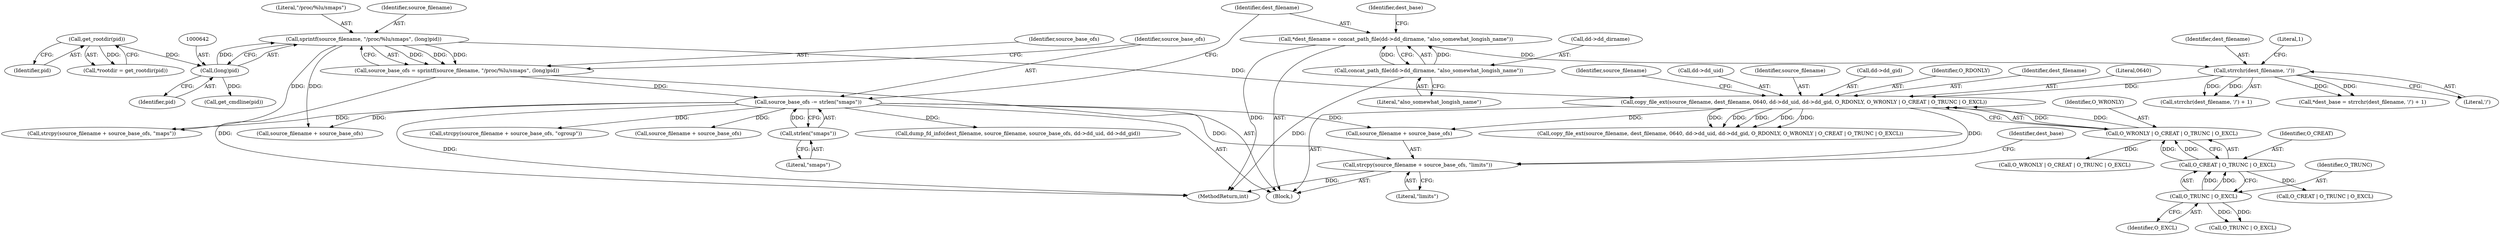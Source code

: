 digraph "0_abrt_4f2c1ddd3e3b81d2d5146b883115371f1cada9f9@API" {
"1000690" [label="(Call,strcpy(source_filename + source_base_ofs, \"limits\"))"];
"1000672" [label="(Call,copy_file_ext(source_filename, dest_filename, 0640, dd->dd_uid, dd->dd_gid, O_RDONLY, O_WRONLY | O_CREAT | O_TRUNC | O_EXCL))"];
"1000638" [label="(Call,sprintf(source_filename, \"/proc/%lu/smaps\", (long)pid))"];
"1000641" [label="(Call,(long)pid)"];
"1000628" [label="(Call,get_rootdir(pid))"];
"1000660" [label="(Call,strrchr(dest_filename, '/'))"];
"1000649" [label="(Call,*dest_filename = concat_path_file(dd->dd_dirname, \"also_somewhat_longish_name\"))"];
"1000651" [label="(Call,concat_path_file(dd->dd_dirname, \"also_somewhat_longish_name\"))"];
"1000683" [label="(Call,O_WRONLY | O_CREAT | O_TRUNC | O_EXCL)"];
"1000685" [label="(Call,O_CREAT | O_TRUNC | O_EXCL)"];
"1000687" [label="(Call,O_TRUNC | O_EXCL)"];
"1000644" [label="(Call,source_base_ofs -= strlen(\"smaps\"))"];
"1000646" [label="(Call,strlen(\"smaps\"))"];
"1000636" [label="(Call,source_base_ofs = sprintf(source_filename, \"/proc/%lu/smaps\", (long)pid))"];
"1000679" [label="(Call,dd->dd_gid)"];
"1000629" [label="(Identifier,pid)"];
"1000649" [label="(Call,*dest_filename = concat_path_file(dd->dd_dirname, \"also_somewhat_longish_name\"))"];
"1000694" [label="(Literal,\"limits\")"];
"1000660" [label="(Call,strrchr(dest_filename, '/'))"];
"1000646" [label="(Call,strlen(\"smaps\"))"];
"1000696" [label="(Identifier,dest_base)"];
"1000682" [label="(Identifier,O_RDONLY)"];
"1000636" [label="(Call,source_base_ofs = sprintf(source_filename, \"/proc/%lu/smaps\", (long)pid))"];
"1000709" [label="(Call,O_WRONLY | O_CREAT | O_TRUNC | O_EXCL)"];
"1000645" [label="(Identifier,source_base_ofs)"];
"1000626" [label="(Call,*rootdir = get_rootdir(pid))"];
"1000651" [label="(Call,concat_path_file(dd->dd_dirname, \"also_somewhat_longish_name\"))"];
"1000641" [label="(Call,(long)pid)"];
"1000745" [label="(Call,dump_fd_info(dest_filename, source_filename, source_base_ofs, dd->dd_uid, dd->dd_gid))"];
"1000685" [label="(Call,O_CREAT | O_TRUNC | O_EXCL)"];
"1000711" [label="(Call,O_CREAT | O_TRUNC | O_EXCL)"];
"1000663" [label="(Literal,1)"];
"1000638" [label="(Call,sprintf(source_filename, \"/proc/%lu/smaps\", (long)pid))"];
"1000640" [label="(Literal,\"/proc/%lu/smaps\")"];
"1000644" [label="(Call,source_base_ofs -= strlen(\"smaps\"))"];
"1000686" [label="(Identifier,O_CREAT)"];
"1000647" [label="(Literal,\"smaps\")"];
"1000815" [label="(Call,get_cmdline(pid))"];
"1000659" [label="(Call,strrchr(dest_filename, '/') + 1)"];
"1000689" [label="(Identifier,O_EXCL)"];
"1000690" [label="(Call,strcpy(source_filename + source_base_ofs, \"limits\"))"];
"1000687" [label="(Call,O_TRUNC | O_EXCL)"];
"1000672" [label="(Call,copy_file_ext(source_filename, dest_filename, 0640, dd->dd_uid, dd->dd_gid, O_RDONLY, O_WRONLY | O_CREAT | O_TRUNC | O_EXCL))"];
"1001171" [label="(MethodReturn,int)"];
"1000674" [label="(Identifier,dest_filename)"];
"1000675" [label="(Literal,0640)"];
"1000692" [label="(Identifier,source_filename)"];
"1000658" [label="(Identifier,dest_base)"];
"1000652" [label="(Call,dd->dd_dirname)"];
"1000716" [label="(Call,strcpy(source_filename + source_base_ofs, \"cgroup\"))"];
"1000650" [label="(Identifier,dest_filename)"];
"1000717" [label="(Call,source_filename + source_base_ofs)"];
"1000639" [label="(Identifier,source_filename)"];
"1000676" [label="(Call,dd->dd_uid)"];
"1000624" [label="(Block,)"];
"1000698" [label="(Call,copy_file_ext(source_filename, dest_filename, 0640, dd->dd_uid, dd->dd_gid, O_RDONLY, O_WRONLY | O_CREAT | O_TRUNC | O_EXCL))"];
"1000661" [label="(Identifier,dest_filename)"];
"1000691" [label="(Call,source_filename + source_base_ofs)"];
"1000665" [label="(Call,source_filename + source_base_ofs)"];
"1000713" [label="(Call,O_TRUNC | O_EXCL)"];
"1000673" [label="(Identifier,source_filename)"];
"1000683" [label="(Call,O_WRONLY | O_CREAT | O_TRUNC | O_EXCL)"];
"1000664" [label="(Call,strcpy(source_filename + source_base_ofs, \"maps\"))"];
"1000688" [label="(Identifier,O_TRUNC)"];
"1000643" [label="(Identifier,pid)"];
"1000628" [label="(Call,get_rootdir(pid))"];
"1000655" [label="(Literal,\"also_somewhat_longish_name\")"];
"1000684" [label="(Identifier,O_WRONLY)"];
"1000657" [label="(Call,*dest_base = strrchr(dest_filename, '/') + 1)"];
"1000637" [label="(Identifier,source_base_ofs)"];
"1000662" [label="(Literal,'/')"];
"1000690" -> "1000624"  [label="AST: "];
"1000690" -> "1000694"  [label="CFG: "];
"1000691" -> "1000690"  [label="AST: "];
"1000694" -> "1000690"  [label="AST: "];
"1000696" -> "1000690"  [label="CFG: "];
"1000690" -> "1001171"  [label="DDG: "];
"1000672" -> "1000690"  [label="DDG: "];
"1000644" -> "1000690"  [label="DDG: "];
"1000672" -> "1000624"  [label="AST: "];
"1000672" -> "1000683"  [label="CFG: "];
"1000673" -> "1000672"  [label="AST: "];
"1000674" -> "1000672"  [label="AST: "];
"1000675" -> "1000672"  [label="AST: "];
"1000676" -> "1000672"  [label="AST: "];
"1000679" -> "1000672"  [label="AST: "];
"1000682" -> "1000672"  [label="AST: "];
"1000683" -> "1000672"  [label="AST: "];
"1000692" -> "1000672"  [label="CFG: "];
"1000638" -> "1000672"  [label="DDG: "];
"1000660" -> "1000672"  [label="DDG: "];
"1000683" -> "1000672"  [label="DDG: "];
"1000683" -> "1000672"  [label="DDG: "];
"1000672" -> "1000691"  [label="DDG: "];
"1000672" -> "1000698"  [label="DDG: "];
"1000672" -> "1000698"  [label="DDG: "];
"1000672" -> "1000698"  [label="DDG: "];
"1000672" -> "1000698"  [label="DDG: "];
"1000672" -> "1000698"  [label="DDG: "];
"1000638" -> "1000636"  [label="AST: "];
"1000638" -> "1000641"  [label="CFG: "];
"1000639" -> "1000638"  [label="AST: "];
"1000640" -> "1000638"  [label="AST: "];
"1000641" -> "1000638"  [label="AST: "];
"1000636" -> "1000638"  [label="CFG: "];
"1000638" -> "1000636"  [label="DDG: "];
"1000638" -> "1000636"  [label="DDG: "];
"1000638" -> "1000636"  [label="DDG: "];
"1000641" -> "1000638"  [label="DDG: "];
"1000638" -> "1000664"  [label="DDG: "];
"1000638" -> "1000665"  [label="DDG: "];
"1000641" -> "1000643"  [label="CFG: "];
"1000642" -> "1000641"  [label="AST: "];
"1000643" -> "1000641"  [label="AST: "];
"1000628" -> "1000641"  [label="DDG: "];
"1000641" -> "1000815"  [label="DDG: "];
"1000628" -> "1000626"  [label="AST: "];
"1000628" -> "1000629"  [label="CFG: "];
"1000629" -> "1000628"  [label="AST: "];
"1000626" -> "1000628"  [label="CFG: "];
"1000628" -> "1000626"  [label="DDG: "];
"1000660" -> "1000659"  [label="AST: "];
"1000660" -> "1000662"  [label="CFG: "];
"1000661" -> "1000660"  [label="AST: "];
"1000662" -> "1000660"  [label="AST: "];
"1000663" -> "1000660"  [label="CFG: "];
"1000660" -> "1000657"  [label="DDG: "];
"1000660" -> "1000657"  [label="DDG: "];
"1000660" -> "1000659"  [label="DDG: "];
"1000660" -> "1000659"  [label="DDG: "];
"1000649" -> "1000660"  [label="DDG: "];
"1000649" -> "1000624"  [label="AST: "];
"1000649" -> "1000651"  [label="CFG: "];
"1000650" -> "1000649"  [label="AST: "];
"1000651" -> "1000649"  [label="AST: "];
"1000658" -> "1000649"  [label="CFG: "];
"1000649" -> "1001171"  [label="DDG: "];
"1000651" -> "1000649"  [label="DDG: "];
"1000651" -> "1000649"  [label="DDG: "];
"1000651" -> "1000655"  [label="CFG: "];
"1000652" -> "1000651"  [label="AST: "];
"1000655" -> "1000651"  [label="AST: "];
"1000651" -> "1001171"  [label="DDG: "];
"1000683" -> "1000685"  [label="CFG: "];
"1000684" -> "1000683"  [label="AST: "];
"1000685" -> "1000683"  [label="AST: "];
"1000685" -> "1000683"  [label="DDG: "];
"1000685" -> "1000683"  [label="DDG: "];
"1000683" -> "1000709"  [label="DDG: "];
"1000685" -> "1000687"  [label="CFG: "];
"1000686" -> "1000685"  [label="AST: "];
"1000687" -> "1000685"  [label="AST: "];
"1000687" -> "1000685"  [label="DDG: "];
"1000687" -> "1000685"  [label="DDG: "];
"1000685" -> "1000711"  [label="DDG: "];
"1000687" -> "1000689"  [label="CFG: "];
"1000688" -> "1000687"  [label="AST: "];
"1000689" -> "1000687"  [label="AST: "];
"1000687" -> "1000713"  [label="DDG: "];
"1000687" -> "1000713"  [label="DDG: "];
"1000644" -> "1000624"  [label="AST: "];
"1000644" -> "1000646"  [label="CFG: "];
"1000645" -> "1000644"  [label="AST: "];
"1000646" -> "1000644"  [label="AST: "];
"1000650" -> "1000644"  [label="CFG: "];
"1000644" -> "1001171"  [label="DDG: "];
"1000646" -> "1000644"  [label="DDG: "];
"1000636" -> "1000644"  [label="DDG: "];
"1000644" -> "1000664"  [label="DDG: "];
"1000644" -> "1000665"  [label="DDG: "];
"1000644" -> "1000691"  [label="DDG: "];
"1000644" -> "1000716"  [label="DDG: "];
"1000644" -> "1000717"  [label="DDG: "];
"1000644" -> "1000745"  [label="DDG: "];
"1000646" -> "1000647"  [label="CFG: "];
"1000647" -> "1000646"  [label="AST: "];
"1000636" -> "1000624"  [label="AST: "];
"1000637" -> "1000636"  [label="AST: "];
"1000645" -> "1000636"  [label="CFG: "];
"1000636" -> "1001171"  [label="DDG: "];
}
